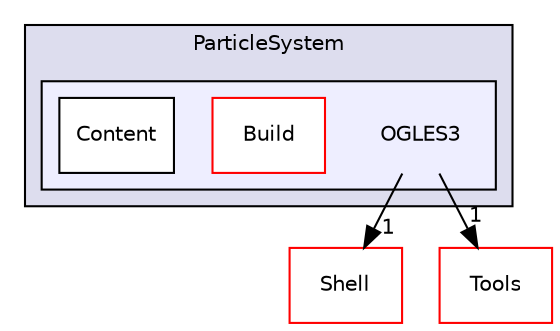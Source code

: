 digraph "PVR/SDK_3.4/Examples/Advanced/ParticleSystem/OGLES3" {
  compound=true
  node [ fontsize="10", fontname="Helvetica"];
  edge [ labelfontsize="10", labelfontname="Helvetica"];
  subgraph clusterdir_3f9d1120fcdc1cad8b6de461848571f9 {
    graph [ bgcolor="#ddddee", pencolor="black", label="ParticleSystem" fontname="Helvetica", fontsize="10", URL="dir_3f9d1120fcdc1cad8b6de461848571f9.html"]
  subgraph clusterdir_00293e979c21d81b3743df9fd3c5c7ba {
    graph [ bgcolor="#eeeeff", pencolor="black", label="" URL="dir_00293e979c21d81b3743df9fd3c5c7ba.html"];
    dir_00293e979c21d81b3743df9fd3c5c7ba [shape=plaintext label="OGLES3"];
    dir_5453ce5afd2b4ddd88df7bc371a5cb04 [shape=box label="Build" color="red" fillcolor="white" style="filled" URL="dir_5453ce5afd2b4ddd88df7bc371a5cb04.html"];
    dir_8fd3301422113eb4e7e3d6123b211f1f [shape=box label="Content" color="black" fillcolor="white" style="filled" URL="dir_8fd3301422113eb4e7e3d6123b211f1f.html"];
  }
  }
  dir_de41955a66a331b990d60d5323117a97 [shape=box label="Shell" fillcolor="white" style="filled" color="red" URL="dir_de41955a66a331b990d60d5323117a97.html"];
  dir_5222bd6691dac9df766f8a52293393a2 [shape=box label="Tools" fillcolor="white" style="filled" color="red" URL="dir_5222bd6691dac9df766f8a52293393a2.html"];
  dir_00293e979c21d81b3743df9fd3c5c7ba->dir_de41955a66a331b990d60d5323117a97 [headlabel="1", labeldistance=1.5 headhref="dir_000599_000133.html"];
  dir_00293e979c21d81b3743df9fd3c5c7ba->dir_5222bd6691dac9df766f8a52293393a2 [headlabel="1", labeldistance=1.5 headhref="dir_000599_001762.html"];
}
